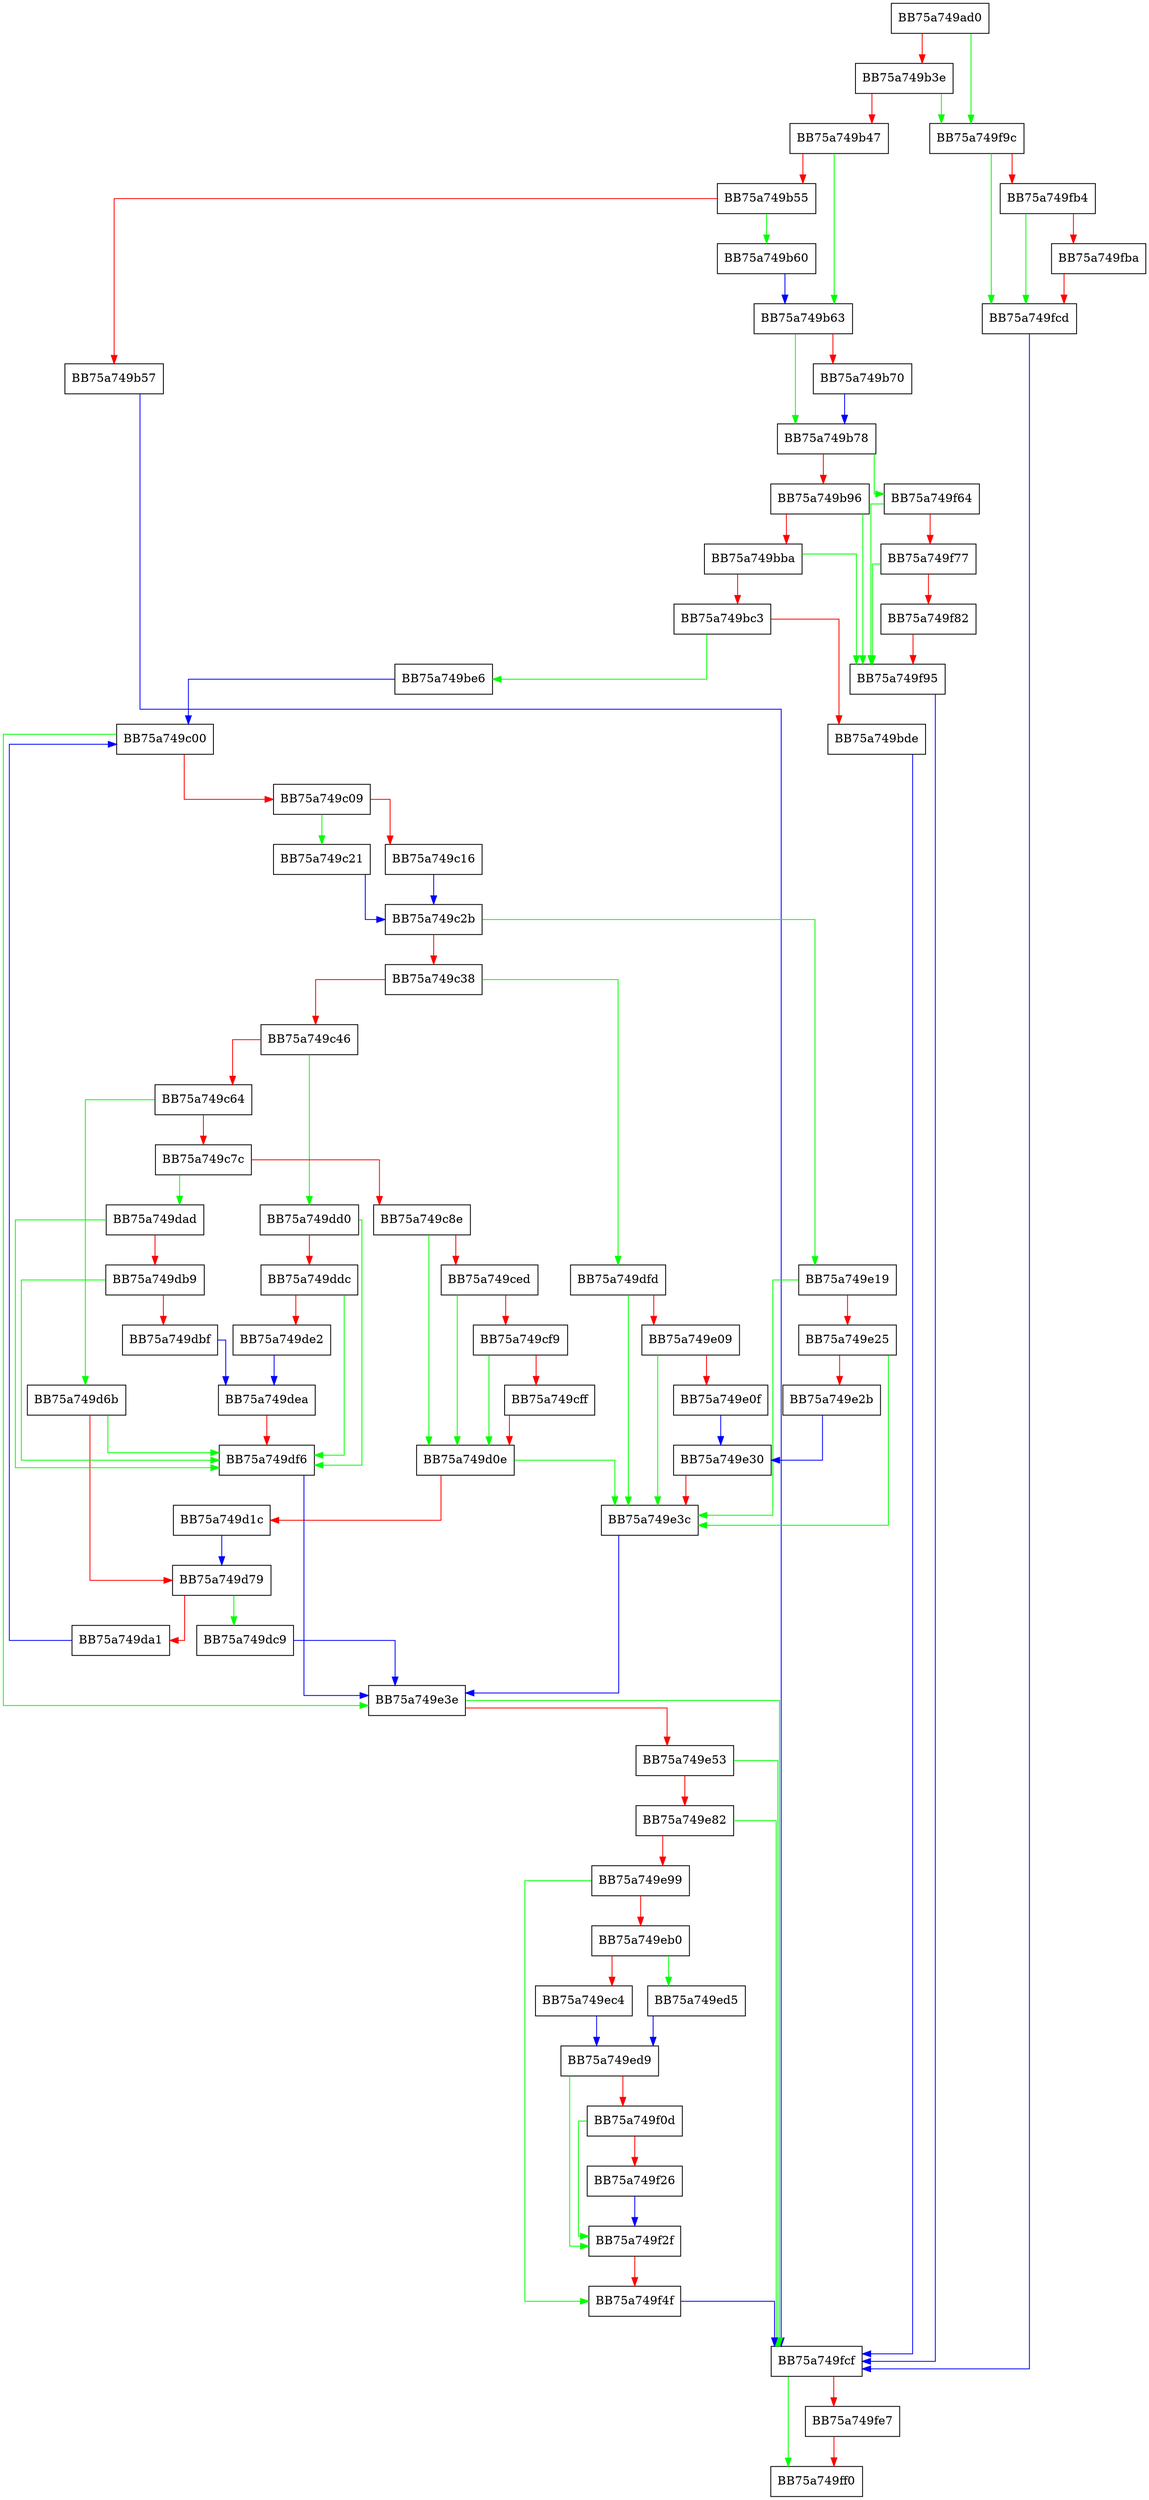 digraph VisioScanChunks {
  node [shape="box"];
  graph [splines=ortho];
  BB75a749ad0 -> BB75a749f9c [color="green"];
  BB75a749ad0 -> BB75a749b3e [color="red"];
  BB75a749b3e -> BB75a749f9c [color="green"];
  BB75a749b3e -> BB75a749b47 [color="red"];
  BB75a749b47 -> BB75a749b63 [color="green"];
  BB75a749b47 -> BB75a749b55 [color="red"];
  BB75a749b55 -> BB75a749b60 [color="green"];
  BB75a749b55 -> BB75a749b57 [color="red"];
  BB75a749b57 -> BB75a749fcf [color="blue"];
  BB75a749b60 -> BB75a749b63 [color="blue"];
  BB75a749b63 -> BB75a749b78 [color="green"];
  BB75a749b63 -> BB75a749b70 [color="red"];
  BB75a749b70 -> BB75a749b78 [color="blue"];
  BB75a749b78 -> BB75a749f64 [color="green"];
  BB75a749b78 -> BB75a749b96 [color="red"];
  BB75a749b96 -> BB75a749f95 [color="green"];
  BB75a749b96 -> BB75a749bba [color="red"];
  BB75a749bba -> BB75a749f95 [color="green"];
  BB75a749bba -> BB75a749bc3 [color="red"];
  BB75a749bc3 -> BB75a749be6 [color="green"];
  BB75a749bc3 -> BB75a749bde [color="red"];
  BB75a749bde -> BB75a749fcf [color="blue"];
  BB75a749be6 -> BB75a749c00 [color="blue"];
  BB75a749c00 -> BB75a749e3e [color="green"];
  BB75a749c00 -> BB75a749c09 [color="red"];
  BB75a749c09 -> BB75a749c21 [color="green"];
  BB75a749c09 -> BB75a749c16 [color="red"];
  BB75a749c16 -> BB75a749c2b [color="blue"];
  BB75a749c21 -> BB75a749c2b [color="blue"];
  BB75a749c2b -> BB75a749e19 [color="green"];
  BB75a749c2b -> BB75a749c38 [color="red"];
  BB75a749c38 -> BB75a749dfd [color="green"];
  BB75a749c38 -> BB75a749c46 [color="red"];
  BB75a749c46 -> BB75a749dd0 [color="green"];
  BB75a749c46 -> BB75a749c64 [color="red"];
  BB75a749c64 -> BB75a749d6b [color="green"];
  BB75a749c64 -> BB75a749c7c [color="red"];
  BB75a749c7c -> BB75a749dad [color="green"];
  BB75a749c7c -> BB75a749c8e [color="red"];
  BB75a749c8e -> BB75a749d0e [color="green"];
  BB75a749c8e -> BB75a749ced [color="red"];
  BB75a749ced -> BB75a749d0e [color="green"];
  BB75a749ced -> BB75a749cf9 [color="red"];
  BB75a749cf9 -> BB75a749d0e [color="green"];
  BB75a749cf9 -> BB75a749cff [color="red"];
  BB75a749cff -> BB75a749d0e [color="red"];
  BB75a749d0e -> BB75a749e3c [color="green"];
  BB75a749d0e -> BB75a749d1c [color="red"];
  BB75a749d1c -> BB75a749d79 [color="blue"];
  BB75a749d6b -> BB75a749df6 [color="green"];
  BB75a749d6b -> BB75a749d79 [color="red"];
  BB75a749d79 -> BB75a749dc9 [color="green"];
  BB75a749d79 -> BB75a749da1 [color="red"];
  BB75a749da1 -> BB75a749c00 [color="blue"];
  BB75a749dad -> BB75a749df6 [color="green"];
  BB75a749dad -> BB75a749db9 [color="red"];
  BB75a749db9 -> BB75a749df6 [color="green"];
  BB75a749db9 -> BB75a749dbf [color="red"];
  BB75a749dbf -> BB75a749dea [color="blue"];
  BB75a749dc9 -> BB75a749e3e [color="blue"];
  BB75a749dd0 -> BB75a749df6 [color="green"];
  BB75a749dd0 -> BB75a749ddc [color="red"];
  BB75a749ddc -> BB75a749df6 [color="green"];
  BB75a749ddc -> BB75a749de2 [color="red"];
  BB75a749de2 -> BB75a749dea [color="blue"];
  BB75a749dea -> BB75a749df6 [color="red"];
  BB75a749df6 -> BB75a749e3e [color="blue"];
  BB75a749dfd -> BB75a749e3c [color="green"];
  BB75a749dfd -> BB75a749e09 [color="red"];
  BB75a749e09 -> BB75a749e3c [color="green"];
  BB75a749e09 -> BB75a749e0f [color="red"];
  BB75a749e0f -> BB75a749e30 [color="blue"];
  BB75a749e19 -> BB75a749e3c [color="green"];
  BB75a749e19 -> BB75a749e25 [color="red"];
  BB75a749e25 -> BB75a749e3c [color="green"];
  BB75a749e25 -> BB75a749e2b [color="red"];
  BB75a749e2b -> BB75a749e30 [color="blue"];
  BB75a749e30 -> BB75a749e3c [color="red"];
  BB75a749e3c -> BB75a749e3e [color="blue"];
  BB75a749e3e -> BB75a749fcf [color="green"];
  BB75a749e3e -> BB75a749e53 [color="red"];
  BB75a749e53 -> BB75a749fcf [color="green"];
  BB75a749e53 -> BB75a749e82 [color="red"];
  BB75a749e82 -> BB75a749fcf [color="green"];
  BB75a749e82 -> BB75a749e99 [color="red"];
  BB75a749e99 -> BB75a749f4f [color="green"];
  BB75a749e99 -> BB75a749eb0 [color="red"];
  BB75a749eb0 -> BB75a749ed5 [color="green"];
  BB75a749eb0 -> BB75a749ec4 [color="red"];
  BB75a749ec4 -> BB75a749ed9 [color="blue"];
  BB75a749ed5 -> BB75a749ed9 [color="blue"];
  BB75a749ed9 -> BB75a749f2f [color="green"];
  BB75a749ed9 -> BB75a749f0d [color="red"];
  BB75a749f0d -> BB75a749f2f [color="green"];
  BB75a749f0d -> BB75a749f26 [color="red"];
  BB75a749f26 -> BB75a749f2f [color="blue"];
  BB75a749f2f -> BB75a749f4f [color="red"];
  BB75a749f4f -> BB75a749fcf [color="blue"];
  BB75a749f64 -> BB75a749f95 [color="green"];
  BB75a749f64 -> BB75a749f77 [color="red"];
  BB75a749f77 -> BB75a749f95 [color="green"];
  BB75a749f77 -> BB75a749f82 [color="red"];
  BB75a749f82 -> BB75a749f95 [color="red"];
  BB75a749f95 -> BB75a749fcf [color="blue"];
  BB75a749f9c -> BB75a749fcd [color="green"];
  BB75a749f9c -> BB75a749fb4 [color="red"];
  BB75a749fb4 -> BB75a749fcd [color="green"];
  BB75a749fb4 -> BB75a749fba [color="red"];
  BB75a749fba -> BB75a749fcd [color="red"];
  BB75a749fcd -> BB75a749fcf [color="blue"];
  BB75a749fcf -> BB75a749ff0 [color="green"];
  BB75a749fcf -> BB75a749fe7 [color="red"];
  BB75a749fe7 -> BB75a749ff0 [color="red"];
}